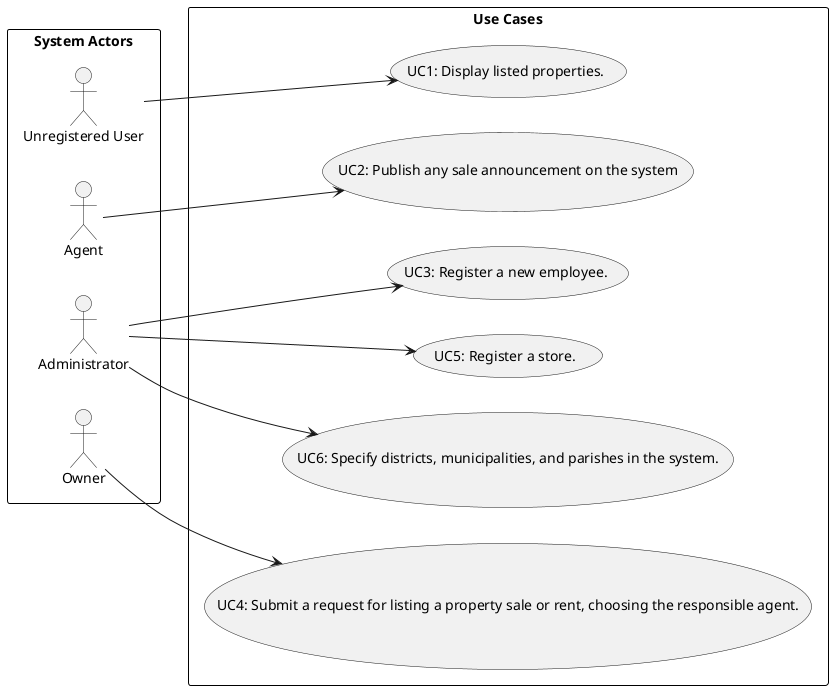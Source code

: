 @startuml
'skinparam monochrome true
skinparam packageStyle rectangle
'skinparam shadowing false

skinparam rectangle{
    BorderColor black
}

'title Use Case Diagram Example

left to right direction

rectangle "System Actors" as actors {
    actor "Unregistered User"
    actor Agent
    actor Administrator
    actor Owner
    'actor "Organization\nEmployee" as Employee
}


'note right of User
    'Actor identified but still
    'no concrete use cases
'end note

rectangle "Use Cases" as usecases{
    usecase "UC1: Display listed properties." as UC1
    usecase "UC2: Publish any sale announcement on the system" as UC2
    usecase "UC3: Register a new employee." as UC3
    usecase "UC4: Submit a request for listing a property sale or rent, choosing the responsible agent." as UC4
    usecase "UC5: Register a store." as UC5
    usecase "UC6: Specify districts, municipalities, and parishes in the system." as UC6
    "Unregistered User" --> UC1
    Agent --> UC2
    Administrator --> UC3
    Owner --> UC4
    Administrator --> UC5
    Administrator --> UC6

}



@enduml